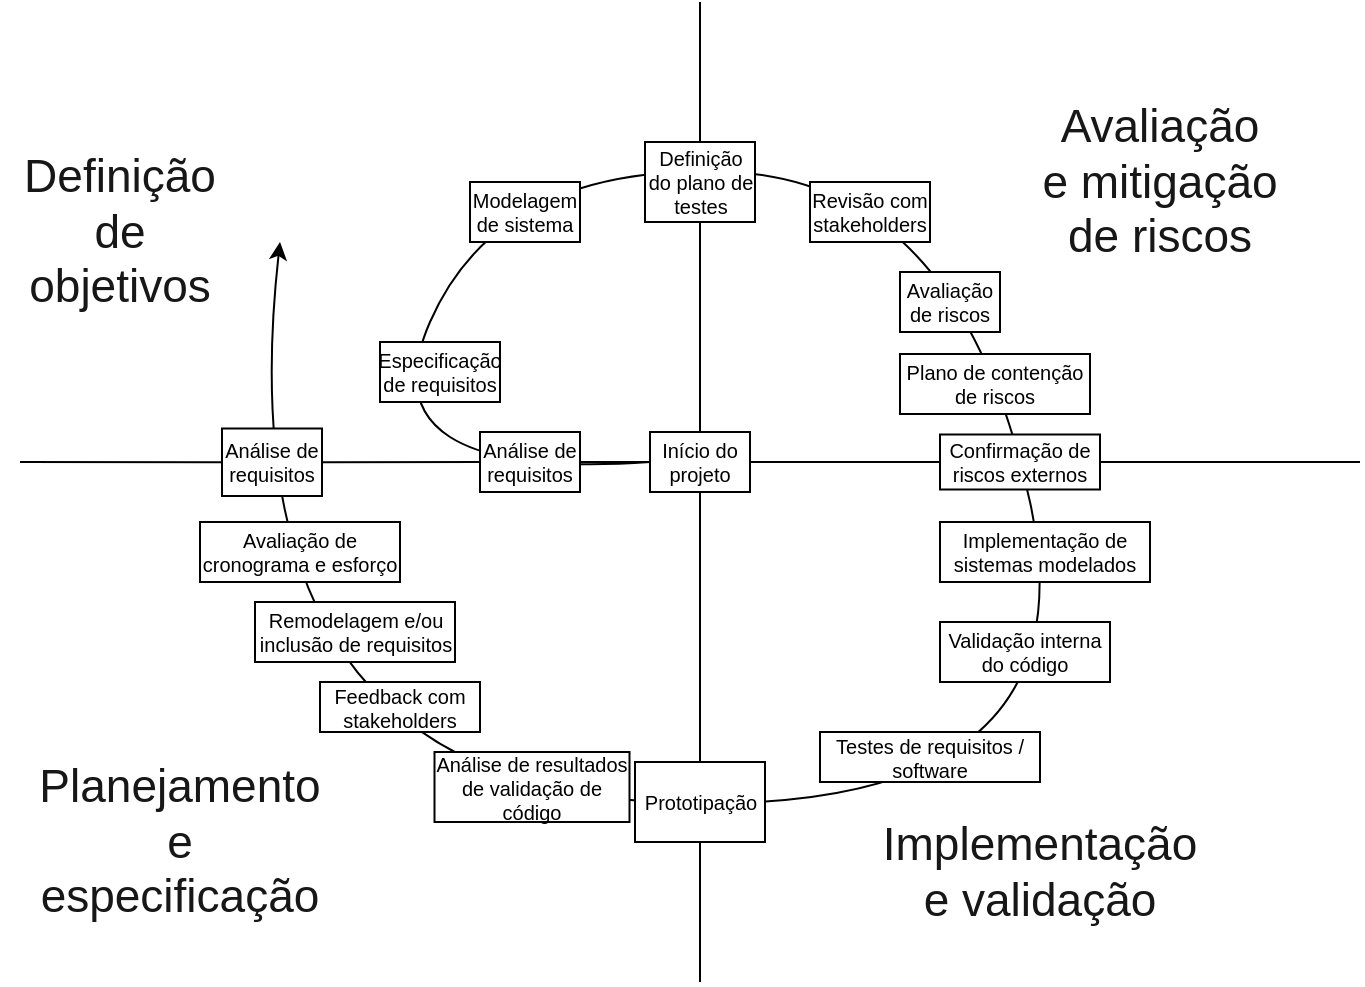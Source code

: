 <mxfile version="21.3.2" type="device">
  <diagram name="Página-1" id="GtrBGQYlZvM89-qpHnR3">
    <mxGraphModel dx="813" dy="520" grid="1" gridSize="10" guides="1" tooltips="1" connect="1" arrows="1" fold="1" page="1" pageScale="1" pageWidth="827" pageHeight="1169" background="#ffffff" math="0" shadow="0">
      <root>
        <mxCell id="0" />
        <mxCell id="1" parent="0" />
        <mxCell id="Eh9UHOQyj5PNOF8H2OUb-48" value="" style="endArrow=none;html=1;rounded=0;strokeColor=#0D0D0D;" edge="1" parent="1">
          <mxGeometry width="50" height="50" relative="1" as="geometry">
            <mxPoint x="400" y="540" as="sourcePoint" />
            <mxPoint x="400" y="50" as="targetPoint" />
          </mxGeometry>
        </mxCell>
        <mxCell id="Eh9UHOQyj5PNOF8H2OUb-44" value="" style="curved=1;endArrow=classic;html=1;rounded=0;exitX=0;exitY=0.5;exitDx=0;exitDy=0;strokeColor=#000000;" edge="1" parent="1" source="Eh9UHOQyj5PNOF8H2OUb-1">
          <mxGeometry width="50" height="50" relative="1" as="geometry">
            <mxPoint x="375" y="280" as="sourcePoint" />
            <mxPoint x="190" y="170" as="targetPoint" />
            <Array as="points">
              <mxPoint x="230" y="290" />
              <mxPoint x="300" y="130" />
              <mxPoint x="530" y="140" />
              <mxPoint x="600" y="460" />
              <mxPoint x="160" y="440" />
            </Array>
          </mxGeometry>
        </mxCell>
        <mxCell id="Eh9UHOQyj5PNOF8H2OUb-3" value="" style="endArrow=none;html=1;rounded=0;strokeColor=#000000;" edge="1" parent="1" source="Eh9UHOQyj5PNOF8H2OUb-19">
          <mxGeometry width="50" height="50" relative="1" as="geometry">
            <mxPoint x="-120" y="280" as="sourcePoint" />
            <mxPoint x="730" y="280" as="targetPoint" />
          </mxGeometry>
        </mxCell>
        <mxCell id="Eh9UHOQyj5PNOF8H2OUb-4" value="Definição de objetivos" style="text;html=1;strokeColor=none;fillColor=none;align=center;verticalAlign=middle;whiteSpace=wrap;rounded=0;direction=south;rotation=0;fontSize=23;fontColor=#171717;" vertex="1" parent="1">
          <mxGeometry x="50" y="120" width="120" height="90" as="geometry" />
        </mxCell>
        <mxCell id="Eh9UHOQyj5PNOF8H2OUb-6" value="" style="endArrow=none;html=1;rounded=0;strokeColor=#000000;" edge="1" parent="1" source="Eh9UHOQyj5PNOF8H2OUb-23">
          <mxGeometry width="50" height="50" relative="1" as="geometry">
            <mxPoint x="400" y="-50" as="sourcePoint" />
            <mxPoint x="400" y="540" as="targetPoint" />
          </mxGeometry>
        </mxCell>
        <mxCell id="Eh9UHOQyj5PNOF8H2OUb-8" value="Avaliação e mitigação de riscos" style="text;html=1;strokeColor=none;fillColor=none;align=center;verticalAlign=middle;whiteSpace=wrap;rounded=0;direction=south;rotation=0;fontSize=23;fontColor=#171717;" vertex="1" parent="1">
          <mxGeometry x="570" y="95" width="120" height="90" as="geometry" />
        </mxCell>
        <mxCell id="Eh9UHOQyj5PNOF8H2OUb-9" value="Implementação e validação" style="text;html=1;strokeColor=none;fillColor=none;align=center;verticalAlign=middle;whiteSpace=wrap;rounded=0;direction=south;rotation=0;fontSize=23;fontColor=#171717;" vertex="1" parent="1">
          <mxGeometry x="510" y="430" width="120" height="110" as="geometry" />
        </mxCell>
        <mxCell id="Eh9UHOQyj5PNOF8H2OUb-10" value="Planejamento e especificação" style="text;html=1;strokeColor=none;fillColor=none;align=center;verticalAlign=middle;whiteSpace=wrap;rounded=0;direction=south;rotation=0;fontSize=23;fontColor=#171717;" vertex="1" parent="1">
          <mxGeometry x="80" y="415" width="120" height="110" as="geometry" />
        </mxCell>
        <mxCell id="Eh9UHOQyj5PNOF8H2OUb-14" value="" style="endArrow=none;html=1;rounded=0;fontSize=10;strokeColor=#000000;" edge="1" parent="1" source="Eh9UHOQyj5PNOF8H2OUb-34" target="Eh9UHOQyj5PNOF8H2OUb-2">
          <mxGeometry width="50" height="50" relative="1" as="geometry">
            <mxPoint x="-120" y="280" as="sourcePoint" />
            <mxPoint x="920" y="280" as="targetPoint" />
          </mxGeometry>
        </mxCell>
        <mxCell id="Eh9UHOQyj5PNOF8H2OUb-2" value="Análise de requisitos" style="rounded=0;whiteSpace=wrap;html=1;fontSize=10;" vertex="1" parent="1">
          <mxGeometry x="290" y="265" width="50" height="30" as="geometry" />
        </mxCell>
        <mxCell id="Eh9UHOQyj5PNOF8H2OUb-15" value="Especificação de requisitos" style="rounded=0;whiteSpace=wrap;html=1;fontSize=10;" vertex="1" parent="1">
          <mxGeometry x="240" y="220" width="60" height="30" as="geometry" />
        </mxCell>
        <mxCell id="Eh9UHOQyj5PNOF8H2OUb-17" value="" style="endArrow=none;html=1;rounded=0;entryX=0.5;entryY=0;entryDx=0;entryDy=0;fontSize=10;strokeColor=#000000;" edge="1" parent="1" source="Eh9UHOQyj5PNOF8H2OUb-25" target="Eh9UHOQyj5PNOF8H2OUb-1">
          <mxGeometry width="50" height="50" relative="1" as="geometry">
            <mxPoint x="400" y="-50" as="sourcePoint" />
            <mxPoint x="400" y="260" as="targetPoint" />
          </mxGeometry>
        </mxCell>
        <mxCell id="Eh9UHOQyj5PNOF8H2OUb-21" value="" style="endArrow=none;html=1;rounded=0;fontSize=10;strokeColor=#000000;" edge="1" parent="1" source="Eh9UHOQyj5PNOF8H2OUb-1" target="Eh9UHOQyj5PNOF8H2OUb-19">
          <mxGeometry width="50" height="50" relative="1" as="geometry">
            <mxPoint x="330" y="280" as="sourcePoint" />
            <mxPoint x="920" y="280" as="targetPoint" />
          </mxGeometry>
        </mxCell>
        <mxCell id="Eh9UHOQyj5PNOF8H2OUb-18" value="Avaliação de riscos" style="rounded=0;whiteSpace=wrap;html=1;fontSize=10;" vertex="1" parent="1">
          <mxGeometry x="500" y="185" width="50" height="30" as="geometry" />
        </mxCell>
        <mxCell id="Eh9UHOQyj5PNOF8H2OUb-19" value="Confirmação de riscos externos" style="rounded=0;whiteSpace=wrap;html=1;fontSize=10;" vertex="1" parent="1">
          <mxGeometry x="520" y="266.25" width="80" height="27.5" as="geometry" />
        </mxCell>
        <mxCell id="Eh9UHOQyj5PNOF8H2OUb-22" value="Implementação de sistemas modelados" style="rounded=0;whiteSpace=wrap;html=1;fontSize=10;" vertex="1" parent="1">
          <mxGeometry x="520" y="310" width="105" height="30" as="geometry" />
        </mxCell>
        <mxCell id="Eh9UHOQyj5PNOF8H2OUb-24" value="" style="endArrow=none;html=1;rounded=0;fontSize=10;strokeColor=#000000;" edge="1" parent="1" source="Eh9UHOQyj5PNOF8H2OUb-1" target="Eh9UHOQyj5PNOF8H2OUb-23">
          <mxGeometry width="50" height="50" relative="1" as="geometry">
            <mxPoint x="400" y="300" as="sourcePoint" />
            <mxPoint x="400" y="620" as="targetPoint" />
          </mxGeometry>
        </mxCell>
        <mxCell id="Eh9UHOQyj5PNOF8H2OUb-26" value="Plano de contenção de riscos" style="rounded=0;whiteSpace=wrap;html=1;fontSize=10;" vertex="1" parent="1">
          <mxGeometry x="500" y="226" width="95" height="30" as="geometry" />
        </mxCell>
        <mxCell id="Eh9UHOQyj5PNOF8H2OUb-27" value="" style="endArrow=none;html=1;rounded=0;entryX=0.5;entryY=0;entryDx=0;entryDy=0;strokeColor=#000000;" edge="1" parent="1" target="Eh9UHOQyj5PNOF8H2OUb-25">
          <mxGeometry width="50" height="50" relative="1" as="geometry">
            <mxPoint x="400" y="50" as="sourcePoint" />
            <mxPoint x="400" y="260" as="targetPoint" />
          </mxGeometry>
        </mxCell>
        <mxCell id="Eh9UHOQyj5PNOF8H2OUb-25" value="Definição do plano de testes" style="rounded=0;whiteSpace=wrap;html=1;fontSize=10;" vertex="1" parent="1">
          <mxGeometry x="372.5" y="120" width="55" height="40" as="geometry" />
        </mxCell>
        <mxCell id="Eh9UHOQyj5PNOF8H2OUb-28" value="Testes de requisitos / software" style="rounded=0;whiteSpace=wrap;html=1;fontSize=10;" vertex="1" parent="1">
          <mxGeometry x="460" y="415" width="110" height="25" as="geometry" />
        </mxCell>
        <mxCell id="Eh9UHOQyj5PNOF8H2OUb-29" value="Validação interna do código" style="rounded=0;whiteSpace=wrap;html=1;fontSize=10;" vertex="1" parent="1">
          <mxGeometry x="520" y="360" width="85" height="30" as="geometry" />
        </mxCell>
        <mxCell id="Eh9UHOQyj5PNOF8H2OUb-30" value="Análise de resultados de validação de código" style="rounded=0;whiteSpace=wrap;html=1;fontSize=10;" vertex="1" parent="1">
          <mxGeometry x="267.25" y="425" width="97.5" height="35" as="geometry" />
        </mxCell>
        <mxCell id="Eh9UHOQyj5PNOF8H2OUb-31" value="Feedback com stakeholders" style="rounded=0;whiteSpace=wrap;html=1;fontSize=10;" vertex="1" parent="1">
          <mxGeometry x="210" y="390" width="80" height="25" as="geometry" />
        </mxCell>
        <mxCell id="Eh9UHOQyj5PNOF8H2OUb-32" value="Remodelagem e/ou inclusão de requisitos" style="rounded=0;whiteSpace=wrap;html=1;fontSize=10;" vertex="1" parent="1">
          <mxGeometry x="177.5" y="350" width="100" height="30" as="geometry" />
        </mxCell>
        <mxCell id="Eh9UHOQyj5PNOF8H2OUb-33" value="Avaliação de cronograma e esforço" style="rounded=0;whiteSpace=wrap;html=1;fontSize=10;" vertex="1" parent="1">
          <mxGeometry x="150" y="310" width="100" height="30" as="geometry" />
        </mxCell>
        <mxCell id="Eh9UHOQyj5PNOF8H2OUb-35" value="" style="endArrow=none;html=1;rounded=0;strokeColor=#000000;" edge="1" parent="1" target="Eh9UHOQyj5PNOF8H2OUb-34">
          <mxGeometry width="50" height="50" relative="1" as="geometry">
            <mxPoint x="60" y="280" as="sourcePoint" />
            <mxPoint x="290" y="280" as="targetPoint" />
          </mxGeometry>
        </mxCell>
        <mxCell id="Eh9UHOQyj5PNOF8H2OUb-34" value="Análise de requisitos" style="rounded=0;whiteSpace=wrap;html=1;fontSize=10;" vertex="1" parent="1">
          <mxGeometry x="161" y="263.25" width="50" height="33.75" as="geometry" />
        </mxCell>
        <mxCell id="Eh9UHOQyj5PNOF8H2OUb-37" value="Revisão com stakeholders" style="rounded=0;whiteSpace=wrap;html=1;fontSize=10;" vertex="1" parent="1">
          <mxGeometry x="455" y="140" width="60" height="30" as="geometry" />
        </mxCell>
        <mxCell id="Eh9UHOQyj5PNOF8H2OUb-39" value="" style="endArrow=none;html=1;rounded=0;fontSize=10;strokeColor=#000000;" edge="1" parent="1" source="Eh9UHOQyj5PNOF8H2OUb-2" target="Eh9UHOQyj5PNOF8H2OUb-1">
          <mxGeometry width="50" height="50" relative="1" as="geometry">
            <mxPoint x="340" y="280" as="sourcePoint" />
            <mxPoint x="503" y="280" as="targetPoint" />
          </mxGeometry>
        </mxCell>
        <mxCell id="Eh9UHOQyj5PNOF8H2OUb-1" value="Início do projeto" style="rounded=0;whiteSpace=wrap;html=1;fontSize=10;labelBackgroundColor=none;labelBorderColor=none;noLabel=0;portConstraintRotation=0;" vertex="1" parent="1">
          <mxGeometry x="375" y="265" width="50" height="30" as="geometry" />
        </mxCell>
        <mxCell id="Eh9UHOQyj5PNOF8H2OUb-23" value="Prototipação" style="rounded=0;whiteSpace=wrap;html=1;fontSize=10;" vertex="1" parent="1">
          <mxGeometry x="367.5" y="430" width="65" height="40" as="geometry" />
        </mxCell>
        <mxCell id="Eh9UHOQyj5PNOF8H2OUb-16" value="Modelagem de sistema" style="rounded=0;whiteSpace=wrap;html=1;fontSize=10;" vertex="1" parent="1">
          <mxGeometry x="285" y="140" width="55" height="30" as="geometry" />
        </mxCell>
        <mxCell id="Eh9UHOQyj5PNOF8H2OUb-47" style="edgeStyle=orthogonalEdgeStyle;rounded=0;orthogonalLoop=1;jettySize=auto;html=1;exitX=0.5;exitY=1;exitDx=0;exitDy=0;" edge="1" parent="1" source="Eh9UHOQyj5PNOF8H2OUb-23" target="Eh9UHOQyj5PNOF8H2OUb-23">
          <mxGeometry relative="1" as="geometry" />
        </mxCell>
      </root>
    </mxGraphModel>
  </diagram>
</mxfile>
